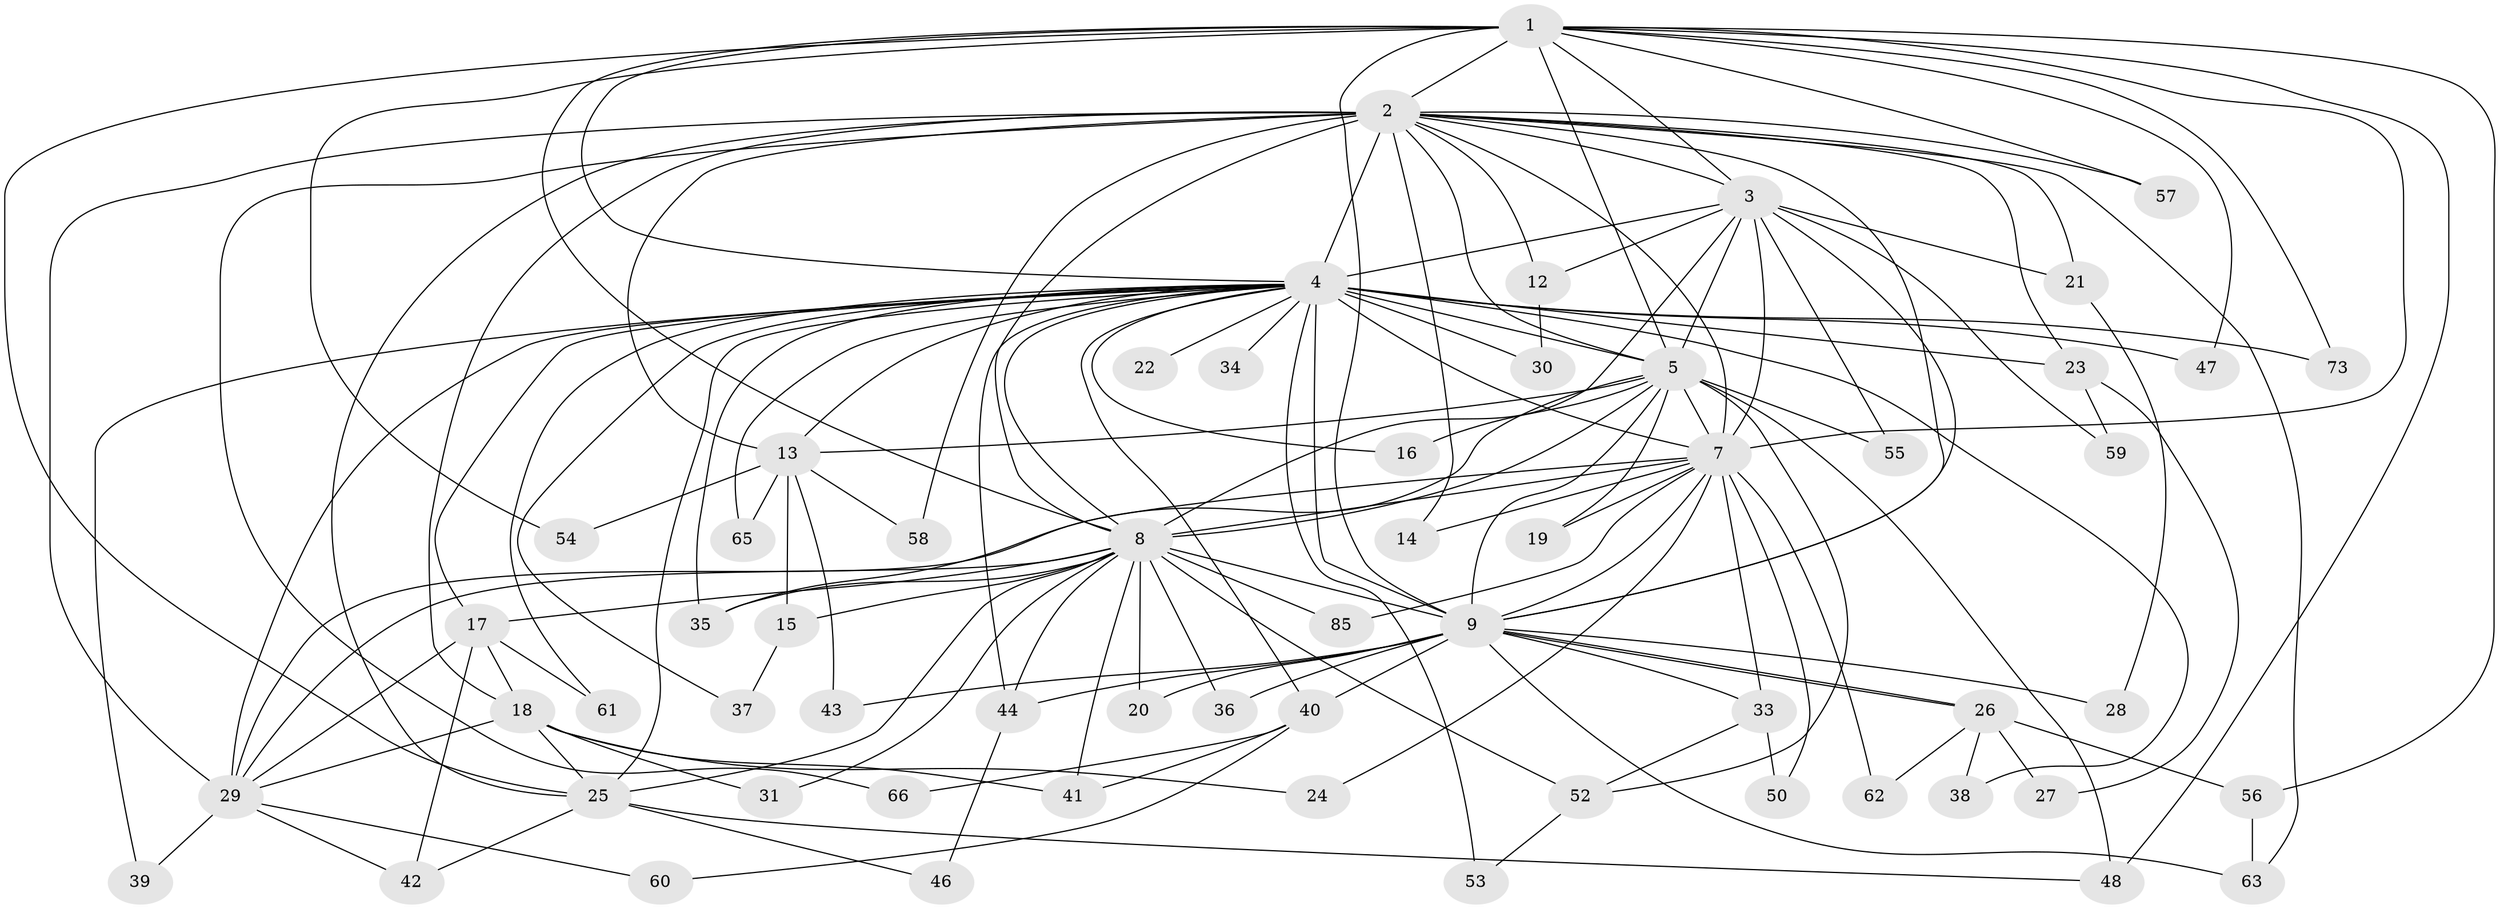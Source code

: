 // original degree distribution, {16: 0.011627906976744186, 19: 0.011627906976744186, 13: 0.011627906976744186, 15: 0.011627906976744186, 18: 0.023255813953488372, 14: 0.011627906976744186, 23: 0.011627906976744186, 20: 0.011627906976744186, 25: 0.011627906976744186, 4: 0.046511627906976744, 3: 0.13953488372093023, 8: 0.03488372093023256, 2: 0.5930232558139535, 6: 0.03488372093023256, 7: 0.011627906976744186, 5: 0.023255813953488372}
// Generated by graph-tools (version 1.1) at 2025/17/03/04/25 18:17:23]
// undirected, 60 vertices, 145 edges
graph export_dot {
graph [start="1"]
  node [color=gray90,style=filled];
  1;
  2 [super="+11+32+82"];
  3;
  4 [super="+6"];
  5 [super="+64+86+79+80+71"];
  7 [super="+68"];
  8;
  9;
  12;
  13;
  14;
  15;
  16;
  17;
  18;
  19;
  20;
  21;
  22;
  23;
  24;
  25 [super="+74+51+49"];
  26;
  27;
  28;
  29 [super="+67+83+76+77"];
  30;
  31;
  33;
  34;
  35;
  36;
  37;
  38;
  39;
  40 [super="+72"];
  41;
  42;
  43;
  44;
  46;
  47;
  48;
  50;
  52 [super="+81"];
  53;
  54;
  55;
  56;
  57;
  58 [super="+69"];
  59;
  60;
  61;
  62;
  63 [super="+75"];
  65;
  66;
  73;
  85;
  1 -- 2;
  1 -- 3;
  1 -- 4 [weight=3];
  1 -- 5;
  1 -- 7;
  1 -- 8;
  1 -- 9;
  1 -- 25;
  1 -- 47;
  1 -- 48;
  1 -- 54;
  1 -- 56;
  1 -- 57;
  1 -- 73;
  2 -- 3;
  2 -- 4 [weight=4];
  2 -- 5;
  2 -- 7;
  2 -- 8 [weight=2];
  2 -- 9;
  2 -- 12;
  2 -- 13;
  2 -- 18;
  2 -- 23;
  2 -- 57 [weight=2];
  2 -- 66;
  2 -- 25;
  2 -- 21;
  2 -- 14;
  2 -- 58;
  2 -- 29;
  2 -- 63;
  3 -- 4 [weight=3];
  3 -- 5;
  3 -- 7;
  3 -- 8;
  3 -- 9;
  3 -- 12;
  3 -- 21;
  3 -- 55;
  3 -- 59;
  4 -- 5 [weight=4];
  4 -- 7 [weight=4];
  4 -- 8 [weight=3];
  4 -- 9 [weight=4];
  4 -- 22 [weight=2];
  4 -- 34 [weight=2];
  4 -- 65;
  4 -- 73;
  4 -- 13;
  4 -- 16;
  4 -- 17;
  4 -- 23 [weight=2];
  4 -- 25;
  4 -- 29;
  4 -- 30;
  4 -- 35;
  4 -- 37;
  4 -- 38;
  4 -- 39;
  4 -- 40;
  4 -- 44;
  4 -- 47;
  4 -- 53;
  4 -- 61;
  5 -- 7;
  5 -- 8 [weight=2];
  5 -- 9;
  5 -- 16;
  5 -- 19;
  5 -- 52;
  5 -- 55;
  5 -- 35;
  5 -- 48;
  5 -- 13;
  7 -- 8;
  7 -- 9;
  7 -- 14;
  7 -- 19;
  7 -- 24;
  7 -- 33;
  7 -- 50;
  7 -- 62;
  7 -- 85;
  7 -- 29;
  8 -- 9;
  8 -- 15;
  8 -- 17;
  8 -- 20;
  8 -- 25;
  8 -- 31;
  8 -- 35;
  8 -- 36;
  8 -- 41;
  8 -- 44;
  8 -- 85;
  8 -- 29;
  8 -- 52;
  9 -- 20;
  9 -- 26;
  9 -- 26;
  9 -- 28;
  9 -- 33;
  9 -- 36;
  9 -- 40;
  9 -- 43;
  9 -- 44;
  9 -- 63;
  12 -- 30;
  13 -- 15;
  13 -- 43;
  13 -- 54;
  13 -- 65;
  13 -- 58;
  15 -- 37;
  17 -- 18;
  17 -- 29;
  17 -- 42;
  17 -- 61;
  18 -- 24;
  18 -- 31;
  18 -- 41;
  18 -- 25;
  18 -- 29;
  21 -- 28;
  23 -- 27;
  23 -- 59;
  25 -- 42;
  25 -- 46;
  25 -- 48;
  26 -- 27;
  26 -- 38;
  26 -- 56;
  26 -- 62;
  29 -- 39;
  29 -- 60;
  29 -- 42;
  33 -- 50;
  33 -- 52;
  40 -- 60;
  40 -- 66;
  40 -- 41;
  44 -- 46;
  52 -- 53;
  56 -- 63;
}
